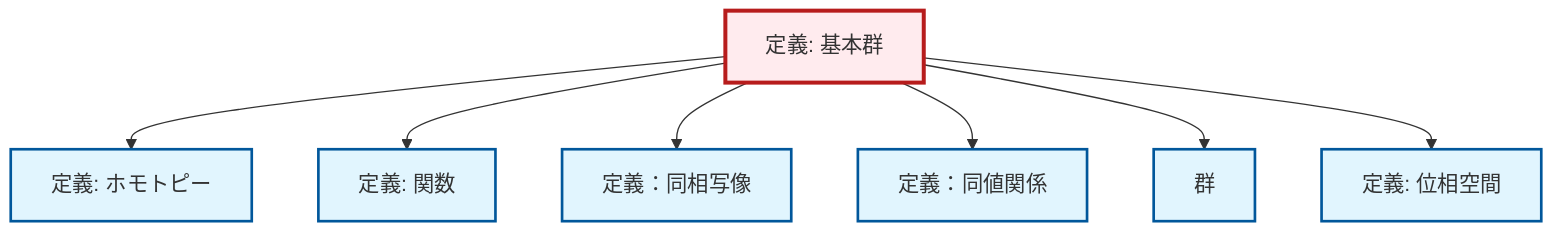 graph TD
    classDef definition fill:#e1f5fe,stroke:#01579b,stroke-width:2px
    classDef theorem fill:#f3e5f5,stroke:#4a148c,stroke-width:2px
    classDef axiom fill:#fff3e0,stroke:#e65100,stroke-width:2px
    classDef example fill:#e8f5e9,stroke:#1b5e20,stroke-width:2px
    classDef current fill:#ffebee,stroke:#b71c1c,stroke-width:3px
    def-group["群"]:::definition
    def-function["定義: 関数"]:::definition
    def-fundamental-group["定義: 基本群"]:::definition
    def-homotopy["定義: ホモトピー"]:::definition
    def-homeomorphism["定義：同相写像"]:::definition
    def-equivalence-relation["定義：同値関係"]:::definition
    def-topological-space["定義: 位相空間"]:::definition
    def-fundamental-group --> def-homotopy
    def-fundamental-group --> def-function
    def-fundamental-group --> def-homeomorphism
    def-fundamental-group --> def-equivalence-relation
    def-fundamental-group --> def-group
    def-fundamental-group --> def-topological-space
    class def-fundamental-group current